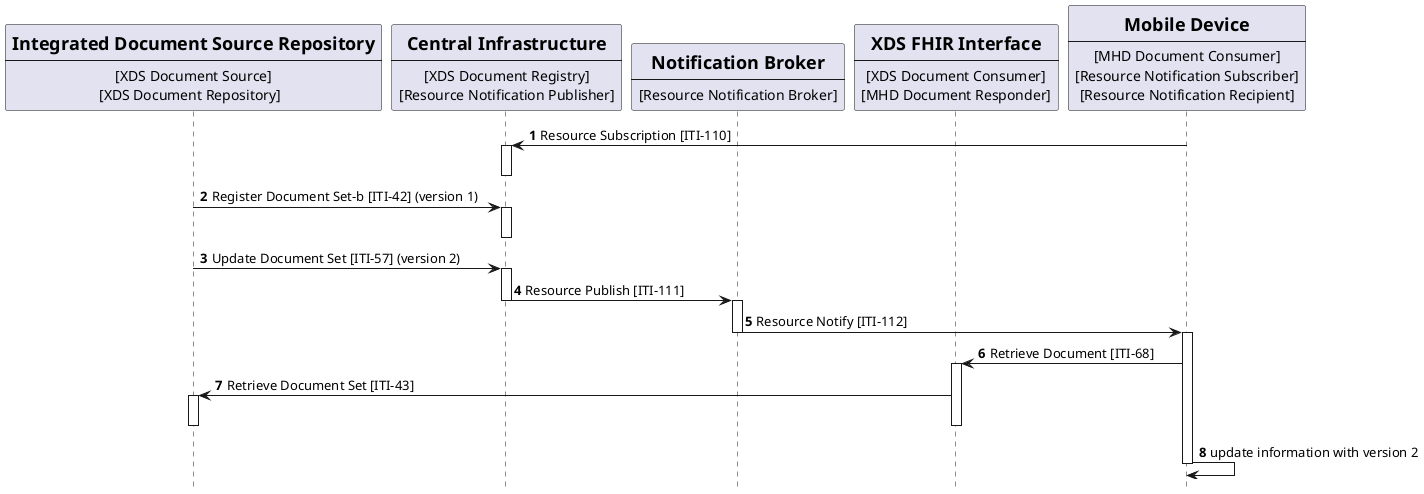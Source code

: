 @startuml
skinparam svgDimensionStyle false
hide footbox
/'title "Subscription with DSUBm on MHD on FHIR infrastructure from Mobile Device" '/

participant Repository [
    =Integrated Document Source Repository
    ----
    [XDS Document Source]
    [XDS Document Repository]  
] 

participant Central [
    =Central Infrastructure
    ----
    [XDS Document Registry]
    [Resource Notification Publisher]
] 

participant Broker [
    =Notification Broker
    ----
    [Resource Notification Broker]
] 

participant XDSonFHIR [
    =XDS FHIR Interface
    ----
    [XDS Document Consumer]
    [MHD Document Responder]
] 

participant MobileDevice [
    =Mobile Device
    ----
    [MHD Document Consumer]
    [Resource Notification Subscriber]
    [Resource Notification Recipient]
] 
autonumber 1 "<b>"
MobileDevice -> Central: Resource Subscription [ITI-110]
activate Central
deactivate Central


Repository -> Central: Register Document Set-b [ITI-42] (version 1)
activate Central
deactivate Central

Repository -> Central: Update Document Set [ITI-57] (version 2)
activate Central
Central -> Broker :  Resource Publish [ITI-111]
deactivate Central
activate Broker
Broker -> MobileDevice: Resource Notify [ITI-112]
deactivate Broker
activate MobileDevice
MobileDevice -> XDSonFHIR: Retrieve Document [ITI-68]
activate XDSonFHIR
XDSonFHIR -> Repository: Retrieve Document Set [ITI-43]
activate Repository
deactivate XDSonFHIR
deactivate Repository
MobileDevice -> MobileDevice: update information with version 2
deactivate MobileDevice


@enduml
